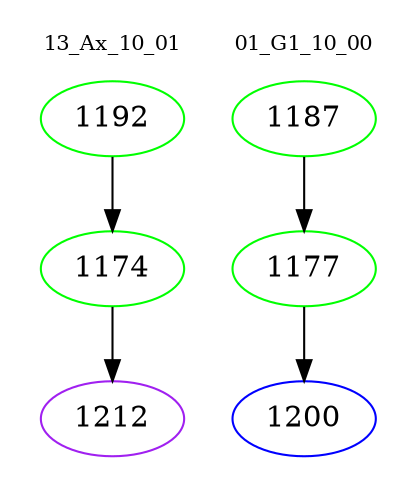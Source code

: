 digraph{
subgraph cluster_0 {
color = white
label = "13_Ax_10_01";
fontsize=10;
T0_1192 [label="1192", color="green"]
T0_1192 -> T0_1174 [color="black"]
T0_1174 [label="1174", color="green"]
T0_1174 -> T0_1212 [color="black"]
T0_1212 [label="1212", color="purple"]
}
subgraph cluster_1 {
color = white
label = "01_G1_10_00";
fontsize=10;
T1_1187 [label="1187", color="green"]
T1_1187 -> T1_1177 [color="black"]
T1_1177 [label="1177", color="green"]
T1_1177 -> T1_1200 [color="black"]
T1_1200 [label="1200", color="blue"]
}
}
